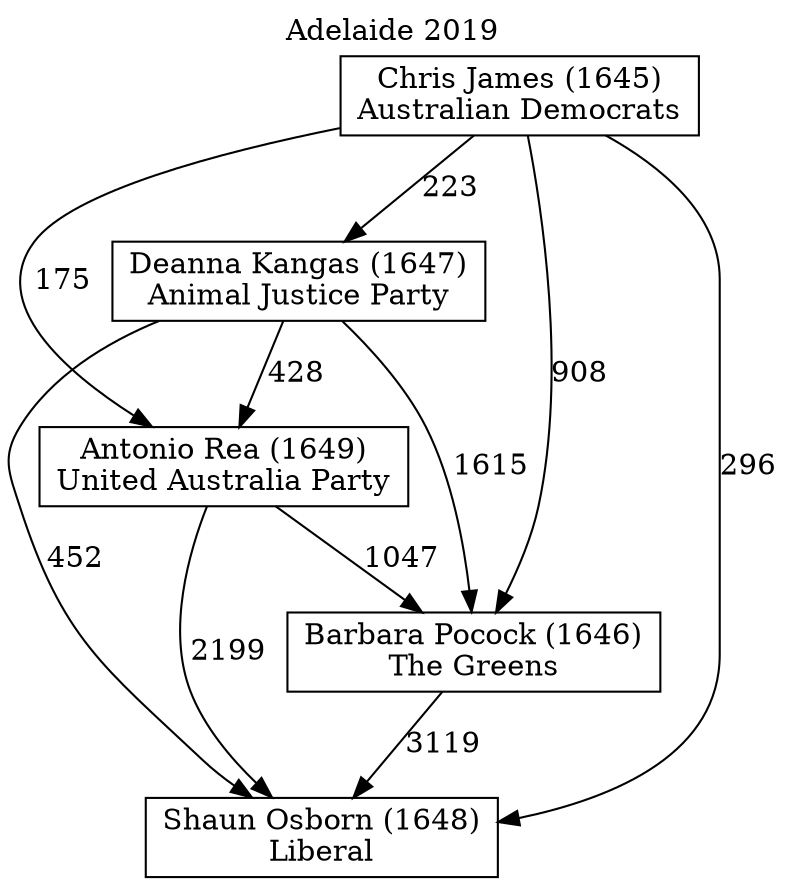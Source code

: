 // House preference flow
digraph "Shaun Osborn (1648)_Adelaide_2019" {
	graph [label="Adelaide 2019" labelloc=t mclimit=10]
	node [shape=box]
	"Shaun Osborn (1648)" [label="Shaun Osborn (1648)
Liberal"]
	"Barbara Pocock (1646)" [label="Barbara Pocock (1646)
The Greens"]
	"Antonio Rea (1649)" [label="Antonio Rea (1649)
United Australia Party"]
	"Deanna Kangas (1647)" [label="Deanna Kangas (1647)
Animal Justice Party"]
	"Chris James (1645)" [label="Chris James (1645)
Australian Democrats"]
	"Barbara Pocock (1646)" -> "Shaun Osborn (1648)" [label=3119]
	"Antonio Rea (1649)" -> "Barbara Pocock (1646)" [label=1047]
	"Deanna Kangas (1647)" -> "Antonio Rea (1649)" [label=428]
	"Chris James (1645)" -> "Deanna Kangas (1647)" [label=223]
	"Antonio Rea (1649)" -> "Shaun Osborn (1648)" [label=2199]
	"Deanna Kangas (1647)" -> "Shaun Osborn (1648)" [label=452]
	"Chris James (1645)" -> "Shaun Osborn (1648)" [label=296]
	"Chris James (1645)" -> "Antonio Rea (1649)" [label=175]
	"Deanna Kangas (1647)" -> "Barbara Pocock (1646)" [label=1615]
	"Chris James (1645)" -> "Barbara Pocock (1646)" [label=908]
}
